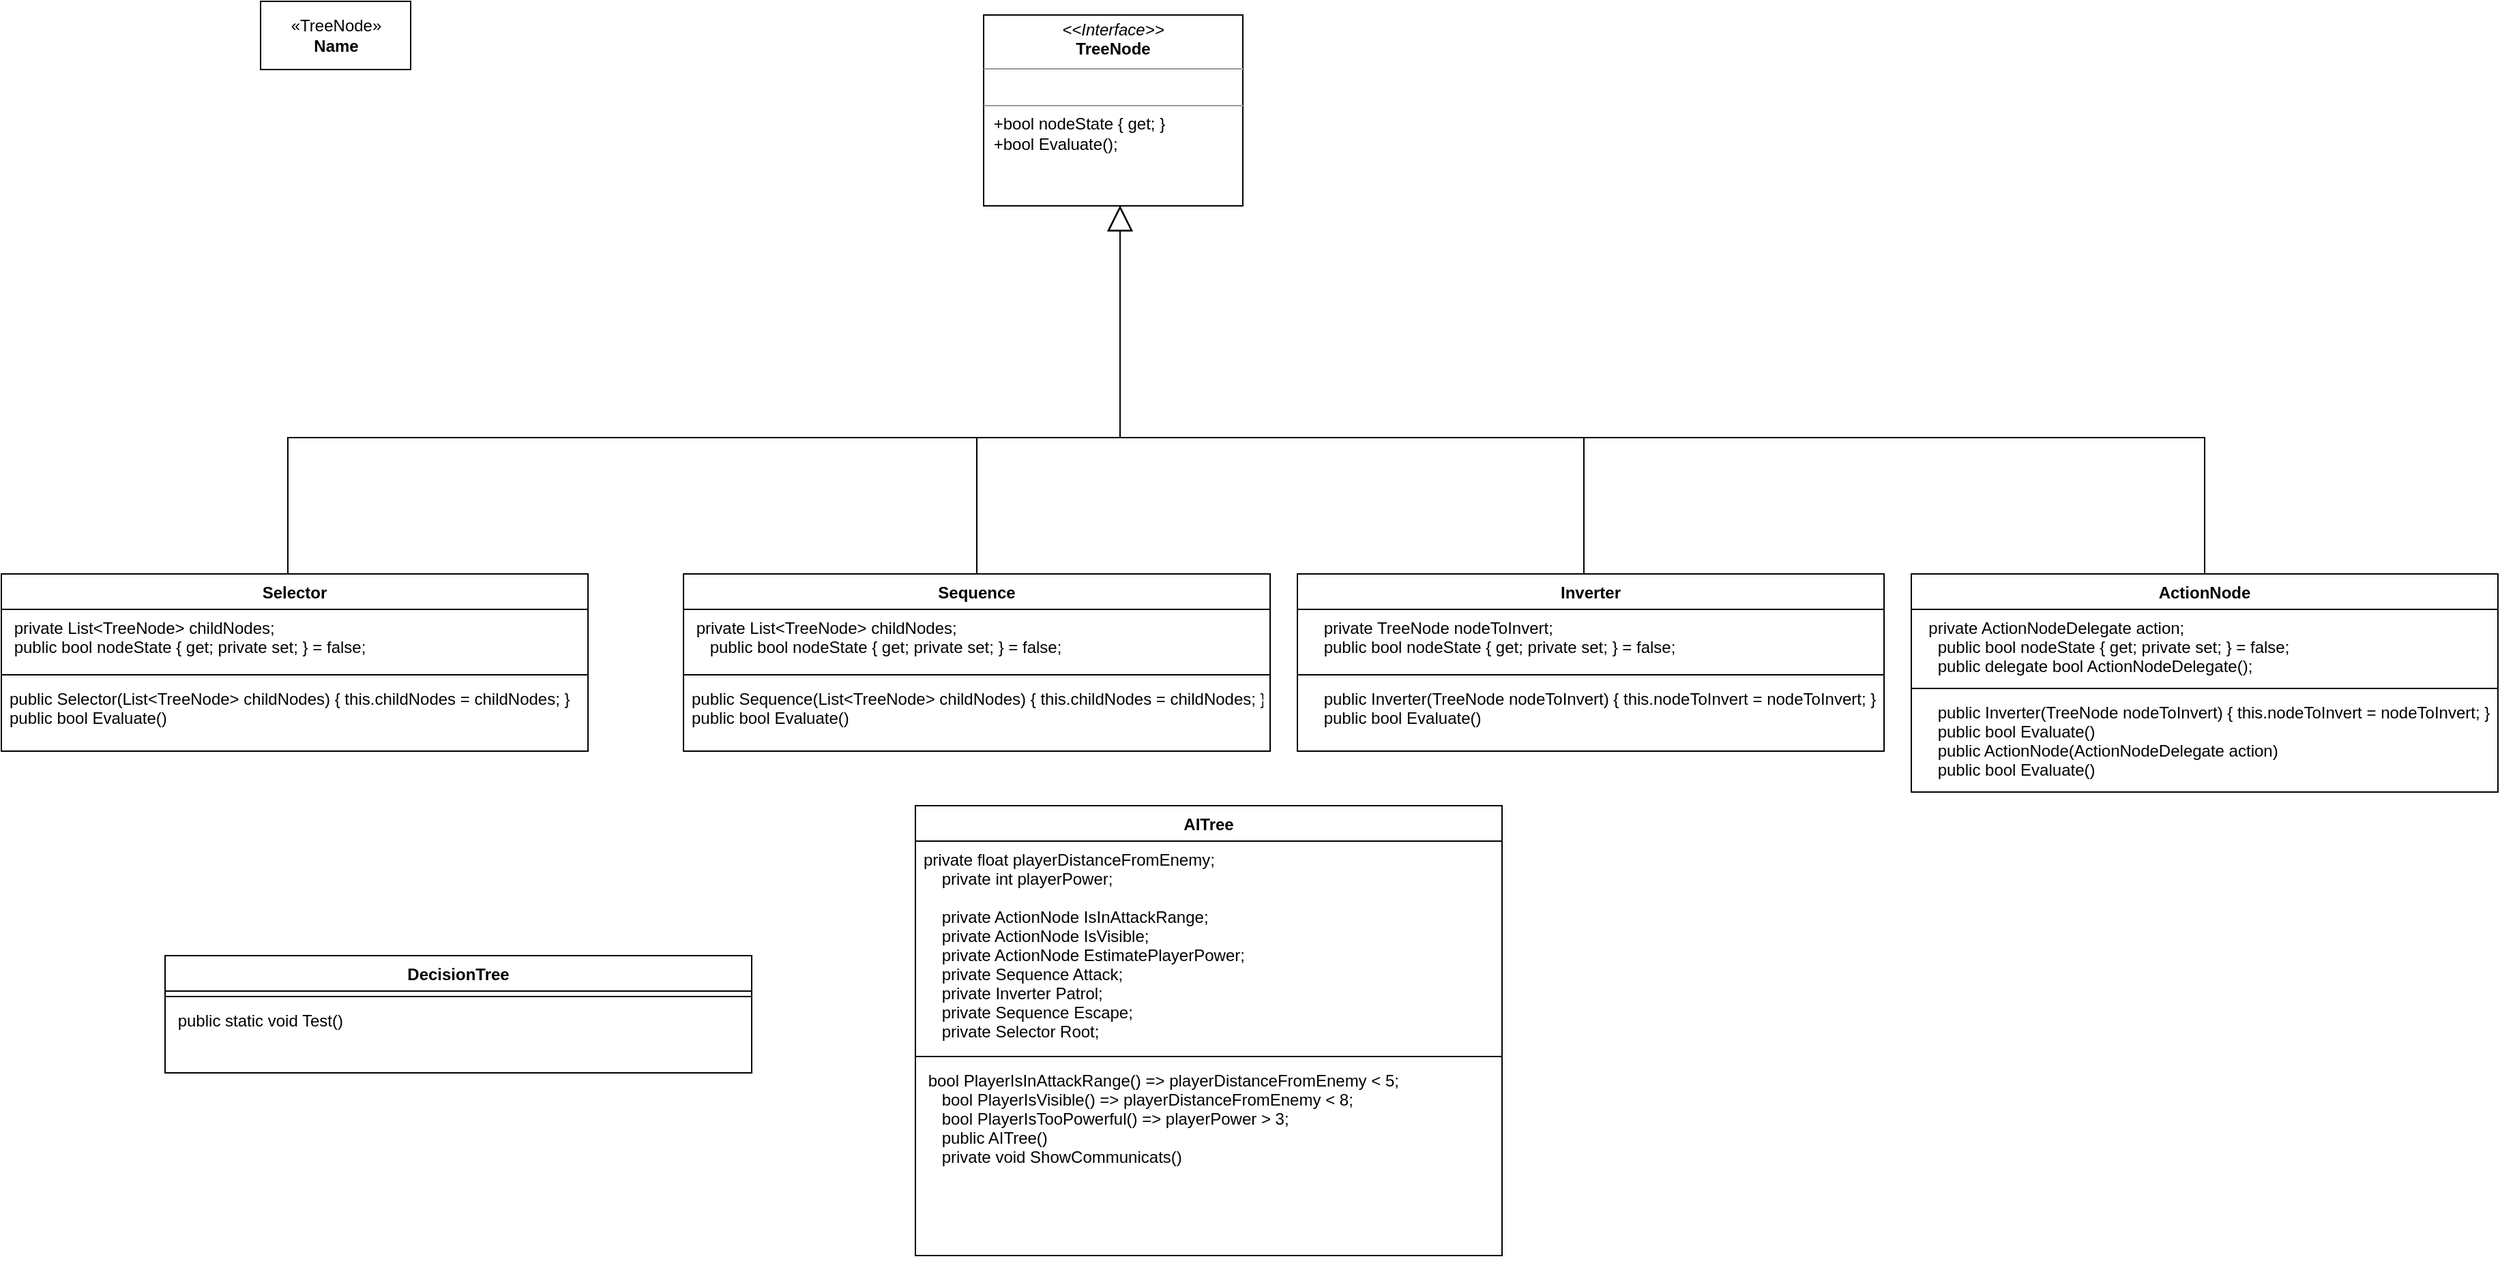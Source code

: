 <mxfile version="20.1.1" type="github" pages="2">
  <diagram id="7jwGA5AetdTJTi2fJg-C" name="Page-1">
    <mxGraphModel dx="1955" dy="1078" grid="1" gridSize="10" guides="1" tooltips="1" connect="1" arrows="1" fold="1" page="1" pageScale="1" pageWidth="827" pageHeight="1169" math="0" shadow="0">
      <root>
        <mxCell id="0" />
        <mxCell id="1" parent="0" />
        <mxCell id="Zcezu1F2G5sxlNZDZEah-1" value="Selector" style="swimlane;fontStyle=1;align=center;verticalAlign=top;childLayout=stackLayout;horizontal=1;startSize=26;horizontalStack=0;resizeParent=1;resizeParentMax=0;resizeLast=0;collapsible=1;marginBottom=0;" vertex="1" parent="1">
          <mxGeometry x="10" y="460" width="430" height="130" as="geometry" />
        </mxCell>
        <mxCell id="Zcezu1F2G5sxlNZDZEah-2" value=" private List&lt;TreeNode&gt; childNodes;&#xa; public bool nodeState { get; private set; } = false;" style="text;strokeColor=none;fillColor=none;align=left;verticalAlign=top;spacingLeft=4;spacingRight=4;overflow=hidden;rotatable=0;points=[[0,0.5],[1,0.5]];portConstraint=eastwest;" vertex="1" parent="Zcezu1F2G5sxlNZDZEah-1">
          <mxGeometry y="26" width="430" height="44" as="geometry" />
        </mxCell>
        <mxCell id="Zcezu1F2G5sxlNZDZEah-3" value="" style="line;strokeWidth=1;fillColor=none;align=left;verticalAlign=middle;spacingTop=-1;spacingLeft=3;spacingRight=3;rotatable=0;labelPosition=right;points=[];portConstraint=eastwest;" vertex="1" parent="Zcezu1F2G5sxlNZDZEah-1">
          <mxGeometry y="70" width="430" height="8" as="geometry" />
        </mxCell>
        <mxCell id="Zcezu1F2G5sxlNZDZEah-4" value="public Selector(List&lt;TreeNode&gt; childNodes) { this.childNodes = childNodes; }&#xa;public bool Evaluate()" style="text;strokeColor=none;fillColor=none;align=left;verticalAlign=top;spacingLeft=4;spacingRight=4;overflow=hidden;rotatable=0;points=[[0,0.5],[1,0.5]];portConstraint=eastwest;" vertex="1" parent="Zcezu1F2G5sxlNZDZEah-1">
          <mxGeometry y="78" width="430" height="52" as="geometry" />
        </mxCell>
        <mxCell id="Zcezu1F2G5sxlNZDZEah-5" value="«TreeNode»&lt;br&gt;&lt;b&gt;Name&lt;/b&gt;" style="html=1;" vertex="1" parent="1">
          <mxGeometry x="200" y="40" width="110" height="50" as="geometry" />
        </mxCell>
        <mxCell id="Zcezu1F2G5sxlNZDZEah-6" value="&lt;p style=&quot;margin:0px;margin-top:4px;text-align:center;&quot;&gt;&lt;i&gt;&amp;lt;&amp;lt;Interface&amp;gt;&amp;gt;&lt;/i&gt;&lt;br&gt;&lt;b&gt;TreeNode&lt;/b&gt;&lt;br&gt;&lt;/p&gt;&lt;hr size=&quot;1&quot;&gt;&lt;p style=&quot;margin:0px;margin-left:4px;&quot;&gt;&lt;br&gt;&lt;/p&gt;&lt;hr size=&quot;1&quot;&gt;&lt;p style=&quot;margin:0px;margin-left:4px;&quot;&gt;&amp;nbsp;+bool nodeState { get; }&lt;/p&gt;&lt;p style=&quot;margin:0px;margin-left:4px;&quot;&gt;&amp;nbsp;+bool Evaluate();&lt;/p&gt;" style="verticalAlign=top;align=left;overflow=fill;fontSize=12;fontFamily=Helvetica;html=1;" vertex="1" parent="1">
          <mxGeometry x="730" y="50" width="190" height="140" as="geometry" />
        </mxCell>
        <mxCell id="Zcezu1F2G5sxlNZDZEah-8" value="Sequence" style="swimlane;fontStyle=1;align=center;verticalAlign=top;childLayout=stackLayout;horizontal=1;startSize=26;horizontalStack=0;resizeParent=1;resizeParentMax=0;resizeLast=0;collapsible=1;marginBottom=0;" vertex="1" parent="1">
          <mxGeometry x="510" y="460" width="430" height="130" as="geometry" />
        </mxCell>
        <mxCell id="Zcezu1F2G5sxlNZDZEah-9" value=" private List&lt;TreeNode&gt; childNodes;&#xa;    public bool nodeState { get; private set; } = false;" style="text;strokeColor=none;fillColor=none;align=left;verticalAlign=top;spacingLeft=4;spacingRight=4;overflow=hidden;rotatable=0;points=[[0,0.5],[1,0.5]];portConstraint=eastwest;" vertex="1" parent="Zcezu1F2G5sxlNZDZEah-8">
          <mxGeometry y="26" width="430" height="44" as="geometry" />
        </mxCell>
        <mxCell id="Zcezu1F2G5sxlNZDZEah-10" value="" style="line;strokeWidth=1;fillColor=none;align=left;verticalAlign=middle;spacingTop=-1;spacingLeft=3;spacingRight=3;rotatable=0;labelPosition=right;points=[];portConstraint=eastwest;" vertex="1" parent="Zcezu1F2G5sxlNZDZEah-8">
          <mxGeometry y="70" width="430" height="8" as="geometry" />
        </mxCell>
        <mxCell id="Zcezu1F2G5sxlNZDZEah-11" value="public Sequence(List&lt;TreeNode&gt; childNodes) { this.childNodes = childNodes; }&#xa;public bool Evaluate()" style="text;strokeColor=none;fillColor=none;align=left;verticalAlign=top;spacingLeft=4;spacingRight=4;overflow=hidden;rotatable=0;points=[[0,0.5],[1,0.5]];portConstraint=eastwest;" vertex="1" parent="Zcezu1F2G5sxlNZDZEah-8">
          <mxGeometry y="78" width="430" height="52" as="geometry" />
        </mxCell>
        <mxCell id="Zcezu1F2G5sxlNZDZEah-12" value="" style="endArrow=block;endSize=16;endFill=0;html=1;rounded=0;exitX=0.5;exitY=0;exitDx=0;exitDy=0;" edge="1" parent="1" source="Zcezu1F2G5sxlNZDZEah-8">
          <mxGeometry width="160" relative="1" as="geometry">
            <mxPoint x="265" y="380" as="sourcePoint" />
            <mxPoint x="830" y="190" as="targetPoint" />
            <Array as="points">
              <mxPoint x="725" y="360" />
              <mxPoint x="830" y="360" />
            </Array>
          </mxGeometry>
        </mxCell>
        <mxCell id="Zcezu1F2G5sxlNZDZEah-13" value="Inverter" style="swimlane;fontStyle=1;align=center;verticalAlign=top;childLayout=stackLayout;horizontal=1;startSize=26;horizontalStack=0;resizeParent=1;resizeParentMax=0;resizeLast=0;collapsible=1;marginBottom=0;" vertex="1" parent="1">
          <mxGeometry x="960" y="460" width="430" height="130" as="geometry" />
        </mxCell>
        <mxCell id="Zcezu1F2G5sxlNZDZEah-14" value="    private TreeNode nodeToInvert;&#xa;    public bool nodeState { get; private set; } = false;&#xa;" style="text;strokeColor=none;fillColor=none;align=left;verticalAlign=top;spacingLeft=4;spacingRight=4;overflow=hidden;rotatable=0;points=[[0,0.5],[1,0.5]];portConstraint=eastwest;" vertex="1" parent="Zcezu1F2G5sxlNZDZEah-13">
          <mxGeometry y="26" width="430" height="44" as="geometry" />
        </mxCell>
        <mxCell id="Zcezu1F2G5sxlNZDZEah-15" value="" style="line;strokeWidth=1;fillColor=none;align=left;verticalAlign=middle;spacingTop=-1;spacingLeft=3;spacingRight=3;rotatable=0;labelPosition=right;points=[];portConstraint=eastwest;" vertex="1" parent="Zcezu1F2G5sxlNZDZEah-13">
          <mxGeometry y="70" width="430" height="8" as="geometry" />
        </mxCell>
        <mxCell id="Zcezu1F2G5sxlNZDZEah-16" value="    public Inverter(TreeNode nodeToInvert) { this.nodeToInvert = nodeToInvert; }&#xa;    public bool Evaluate()&#xa;" style="text;strokeColor=none;fillColor=none;align=left;verticalAlign=top;spacingLeft=4;spacingRight=4;overflow=hidden;rotatable=0;points=[[0,0.5],[1,0.5]];portConstraint=eastwest;" vertex="1" parent="Zcezu1F2G5sxlNZDZEah-13">
          <mxGeometry y="78" width="430" height="52" as="geometry" />
        </mxCell>
        <mxCell id="Zcezu1F2G5sxlNZDZEah-18" value="ActionNode" style="swimlane;fontStyle=1;align=center;verticalAlign=top;childLayout=stackLayout;horizontal=1;startSize=26;horizontalStack=0;resizeParent=1;resizeParentMax=0;resizeLast=0;collapsible=1;marginBottom=0;" vertex="1" parent="1">
          <mxGeometry x="1410" y="460" width="430" height="160" as="geometry" />
        </mxCell>
        <mxCell id="Zcezu1F2G5sxlNZDZEah-19" value="  private ActionNodeDelegate action;&#xa;    public bool nodeState { get; private set; } = false;&#xa;    public delegate bool ActionNodeDelegate();&#xa;" style="text;strokeColor=none;fillColor=none;align=left;verticalAlign=top;spacingLeft=4;spacingRight=4;overflow=hidden;rotatable=0;points=[[0,0.5],[1,0.5]];portConstraint=eastwest;" vertex="1" parent="Zcezu1F2G5sxlNZDZEah-18">
          <mxGeometry y="26" width="430" height="54" as="geometry" />
        </mxCell>
        <mxCell id="Zcezu1F2G5sxlNZDZEah-20" value="" style="line;strokeWidth=1;fillColor=none;align=left;verticalAlign=middle;spacingTop=-1;spacingLeft=3;spacingRight=3;rotatable=0;labelPosition=right;points=[];portConstraint=eastwest;" vertex="1" parent="Zcezu1F2G5sxlNZDZEah-18">
          <mxGeometry y="80" width="430" height="8" as="geometry" />
        </mxCell>
        <mxCell id="Zcezu1F2G5sxlNZDZEah-21" value="    public Inverter(TreeNode nodeToInvert) { this.nodeToInvert = nodeToInvert; }&#xa;    public bool Evaluate()&#xa;    public ActionNode(ActionNodeDelegate action)&#xa;    public bool Evaluate()&#xa;&#xa;" style="text;strokeColor=none;fillColor=none;align=left;verticalAlign=top;spacingLeft=4;spacingRight=4;overflow=hidden;rotatable=0;points=[[0,0.5],[1,0.5]];portConstraint=eastwest;" vertex="1" parent="Zcezu1F2G5sxlNZDZEah-18">
          <mxGeometry y="88" width="430" height="72" as="geometry" />
        </mxCell>
        <mxCell id="Zcezu1F2G5sxlNZDZEah-23" value="" style="endArrow=block;endSize=16;endFill=0;html=1;rounded=0;exitX=0.5;exitY=0;exitDx=0;exitDy=0;" edge="1" parent="1" source="Zcezu1F2G5sxlNZDZEah-18">
          <mxGeometry width="160" relative="1" as="geometry">
            <mxPoint x="1270" y="340" as="sourcePoint" />
            <mxPoint x="830" y="190" as="targetPoint" />
            <Array as="points">
              <mxPoint x="1625" y="360" />
              <mxPoint x="830" y="360" />
            </Array>
          </mxGeometry>
        </mxCell>
        <mxCell id="Zcezu1F2G5sxlNZDZEah-25" value="DecisionTree" style="swimlane;fontStyle=1;align=center;verticalAlign=top;childLayout=stackLayout;horizontal=1;startSize=26;horizontalStack=0;resizeParent=1;resizeParentMax=0;resizeLast=0;collapsible=1;marginBottom=0;" vertex="1" parent="1">
          <mxGeometry x="130" y="740" width="430" height="86" as="geometry" />
        </mxCell>
        <mxCell id="Zcezu1F2G5sxlNZDZEah-27" value="" style="line;strokeWidth=1;fillColor=none;align=left;verticalAlign=middle;spacingTop=-1;spacingLeft=3;spacingRight=3;rotatable=0;labelPosition=right;points=[];portConstraint=eastwest;" vertex="1" parent="Zcezu1F2G5sxlNZDZEah-25">
          <mxGeometry y="26" width="430" height="8" as="geometry" />
        </mxCell>
        <mxCell id="Zcezu1F2G5sxlNZDZEah-28" value=" public static void Test()" style="text;strokeColor=none;fillColor=none;align=left;verticalAlign=top;spacingLeft=4;spacingRight=4;overflow=hidden;rotatable=0;points=[[0,0.5],[1,0.5]];portConstraint=eastwest;" vertex="1" parent="Zcezu1F2G5sxlNZDZEah-25">
          <mxGeometry y="34" width="430" height="52" as="geometry" />
        </mxCell>
        <mxCell id="Zcezu1F2G5sxlNZDZEah-32" value="AITree" style="swimlane;fontStyle=1;align=center;verticalAlign=top;childLayout=stackLayout;horizontal=1;startSize=26;horizontalStack=0;resizeParent=1;resizeParentMax=0;resizeLast=0;collapsible=1;marginBottom=0;" vertex="1" parent="1">
          <mxGeometry x="680" y="630" width="430" height="330" as="geometry" />
        </mxCell>
        <mxCell id="Zcezu1F2G5sxlNZDZEah-33" value="private float playerDistanceFromEnemy;&#xa;    private int playerPower;&#xa;&#xa;    private ActionNode IsInAttackRange;&#xa;    private ActionNode IsVisible;&#xa;    private ActionNode EstimatePlayerPower;&#xa;    private Sequence Attack;&#xa;    private Inverter Patrol;&#xa;    private Sequence Escape;&#xa;    private Selector Root;" style="text;strokeColor=none;fillColor=none;align=left;verticalAlign=top;spacingLeft=4;spacingRight=4;overflow=hidden;rotatable=0;points=[[0,0.5],[1,0.5]];portConstraint=eastwest;" vertex="1" parent="Zcezu1F2G5sxlNZDZEah-32">
          <mxGeometry y="26" width="430" height="154" as="geometry" />
        </mxCell>
        <mxCell id="Zcezu1F2G5sxlNZDZEah-34" value="" style="line;strokeWidth=1;fillColor=none;align=left;verticalAlign=middle;spacingTop=-1;spacingLeft=3;spacingRight=3;rotatable=0;labelPosition=right;points=[];portConstraint=eastwest;" vertex="1" parent="Zcezu1F2G5sxlNZDZEah-32">
          <mxGeometry y="180" width="430" height="8" as="geometry" />
        </mxCell>
        <mxCell id="Zcezu1F2G5sxlNZDZEah-35" value=" bool PlayerIsInAttackRange() =&gt; playerDistanceFromEnemy &lt; 5;&#xa;    bool PlayerIsVisible() =&gt; playerDistanceFromEnemy &lt; 8;&#xa;    bool PlayerIsTooPowerful() =&gt; playerPower &gt; 3;&#xa;    public AITree()&#xa;    private void ShowCommunicats()&#xa;" style="text;strokeColor=none;fillColor=none;align=left;verticalAlign=top;spacingLeft=4;spacingRight=4;overflow=hidden;rotatable=0;points=[[0,0.5],[1,0.5]];portConstraint=eastwest;" vertex="1" parent="Zcezu1F2G5sxlNZDZEah-32">
          <mxGeometry y="188" width="430" height="142" as="geometry" />
        </mxCell>
        <mxCell id="Zcezu1F2G5sxlNZDZEah-37" value="" style="endArrow=block;endSize=16;endFill=0;html=1;rounded=0;exitX=0.5;exitY=0;exitDx=0;exitDy=0;" edge="1" parent="1">
          <mxGeometry width="160" relative="1" as="geometry">
            <mxPoint x="220" y="460" as="sourcePoint" />
            <mxPoint x="830" y="190" as="targetPoint" />
            <Array as="points">
              <mxPoint x="220" y="360" />
              <mxPoint x="830" y="360" />
            </Array>
          </mxGeometry>
        </mxCell>
        <mxCell id="Zcezu1F2G5sxlNZDZEah-38" value="" style="endArrow=block;endSize=16;endFill=0;html=1;rounded=0;exitX=0.5;exitY=0;exitDx=0;exitDy=0;" edge="1" parent="1">
          <mxGeometry width="160" relative="1" as="geometry">
            <mxPoint x="1170" y="460" as="sourcePoint" />
            <mxPoint x="830" y="190" as="targetPoint" />
            <Array as="points">
              <mxPoint x="1170" y="360" />
              <mxPoint x="830" y="360" />
            </Array>
          </mxGeometry>
        </mxCell>
      </root>
    </mxGraphModel>
  </diagram>
  <diagram id="n3iN-cZWPtGxOyVxABTB" name="Page-2">
    <mxGraphModel dx="2216" dy="1221" grid="1" gridSize="10" guides="1" tooltips="1" connect="1" arrows="1" fold="1" page="1" pageScale="1" pageWidth="827" pageHeight="1169" math="0" shadow="0">
      <root>
        <mxCell id="0" />
        <mxCell id="1" parent="0" />
        <mxCell id="NtKf7ypAuuU4aXu_AjJP-6" value="" style="shape=image;verticalLabelPosition=bottom;labelBackgroundColor=default;verticalAlign=top;aspect=fixed;imageAspect=0;image=https://i.stack.imgur.com/JJdlU.png;" vertex="1" parent="1">
          <mxGeometry x="20" y="190" width="767.21" height="360" as="geometry" />
        </mxCell>
        <mxCell id="NtKf7ypAuuU4aXu_AjJP-13" style="edgeStyle=orthogonalEdgeStyle;rounded=0;orthogonalLoop=1;jettySize=auto;html=1;exitX=1;exitY=0.5;exitDx=0;exitDy=0;entryX=0;entryY=0.5;entryDx=0;entryDy=0;" edge="1" parent="1" source="NtKf7ypAuuU4aXu_AjJP-9" target="NtKf7ypAuuU4aXu_AjJP-10">
          <mxGeometry relative="1" as="geometry" />
        </mxCell>
        <mxCell id="NtKf7ypAuuU4aXu_AjJP-16" style="edgeStyle=orthogonalEdgeStyle;rounded=0;orthogonalLoop=1;jettySize=auto;html=1;exitX=0.5;exitY=1;exitDx=0;exitDy=0;" edge="1" parent="1" source="NtKf7ypAuuU4aXu_AjJP-9">
          <mxGeometry relative="1" as="geometry">
            <mxPoint x="370" y="880" as="targetPoint" />
          </mxGeometry>
        </mxCell>
        <mxCell id="NtKf7ypAuuU4aXu_AjJP-9" value="" style="rhombus;whiteSpace=wrap;html=1;" vertex="1" parent="1">
          <mxGeometry x="290" y="720" width="80" height="80" as="geometry" />
        </mxCell>
        <mxCell id="NtKf7ypAuuU4aXu_AjJP-14" style="edgeStyle=orthogonalEdgeStyle;rounded=0;orthogonalLoop=1;jettySize=auto;html=1;entryX=0;entryY=0.5;entryDx=0;entryDy=0;" edge="1" parent="1" source="NtKf7ypAuuU4aXu_AjJP-10" target="NtKf7ypAuuU4aXu_AjJP-11">
          <mxGeometry relative="1" as="geometry" />
        </mxCell>
        <mxCell id="NtKf7ypAuuU4aXu_AjJP-19" style="edgeStyle=orthogonalEdgeStyle;rounded=0;orthogonalLoop=1;jettySize=auto;html=1;entryX=0.5;entryY=0;entryDx=0;entryDy=0;" edge="1" parent="1" source="NtKf7ypAuuU4aXu_AjJP-10" target="NtKf7ypAuuU4aXu_AjJP-17">
          <mxGeometry relative="1" as="geometry">
            <Array as="points">
              <mxPoint x="470" y="840" />
              <mxPoint x="374" y="840" />
            </Array>
          </mxGeometry>
        </mxCell>
        <mxCell id="NtKf7ypAuuU4aXu_AjJP-10" value="" style="rhombus;whiteSpace=wrap;html=1;" vertex="1" parent="1">
          <mxGeometry x="430" y="720" width="80" height="80" as="geometry" />
        </mxCell>
        <mxCell id="NtKf7ypAuuU4aXu_AjJP-15" style="edgeStyle=orthogonalEdgeStyle;rounded=0;orthogonalLoop=1;jettySize=auto;html=1;entryX=0;entryY=0.5;entryDx=0;entryDy=0;" edge="1" parent="1" source="NtKf7ypAuuU4aXu_AjJP-11">
          <mxGeometry relative="1" as="geometry">
            <mxPoint x="740" y="760" as="targetPoint" />
          </mxGeometry>
        </mxCell>
        <mxCell id="NtKf7ypAuuU4aXu_AjJP-20" style="edgeStyle=orthogonalEdgeStyle;rounded=0;orthogonalLoop=1;jettySize=auto;html=1;entryX=0.5;entryY=0;entryDx=0;entryDy=0;" edge="1" parent="1" source="NtKf7ypAuuU4aXu_AjJP-11" target="NtKf7ypAuuU4aXu_AjJP-18">
          <mxGeometry relative="1" as="geometry" />
        </mxCell>
        <mxCell id="NtKf7ypAuuU4aXu_AjJP-11" value="&lt;span style=&quot;color: rgba(0, 0, 0, 0); font-family: monospace; font-size: 0px; text-align: start;&quot;&gt;%3CmxGraphModel%3E%3Croot%3E%3CmxCell%20id%3D%220%22%2F%3E%3CmxCell%20id%3D%221%22%20parent%3D%220%22%2F%3E%3CmxCell%20id%3D%222%22%20value%3D%22%22%20style%3D%22rhombus%3BwhiteSpace%3Dwrap%3Bhtml%3D1%3B%22%20vertex%3D%221%22%20parent%3D%221%22%3E%3CmxGeometry%20x%3D%22580%22%20y%3D%22720%22%20width%3D%2280%22%20height%3D%2280%22%20as%3D%22geometry%22%2F%3E%3C%2FmxCell%3E%3C%2Froot%3E%3C%2FmxGraphModel%3E&lt;/span&gt;" style="rhombus;whiteSpace=wrap;html=1;" vertex="1" parent="1">
          <mxGeometry x="580" y="720" width="80" height="80" as="geometry" />
        </mxCell>
        <mxCell id="NtKf7ypAuuU4aXu_AjJP-17" value="" style="ellipse;whiteSpace=wrap;html=1;aspect=fixed;" vertex="1" parent="1">
          <mxGeometry x="414" y="880" width="80" height="80" as="geometry" />
        </mxCell>
        <mxCell id="NtKf7ypAuuU4aXu_AjJP-18" value="" style="ellipse;whiteSpace=wrap;html=1;aspect=fixed;" vertex="1" parent="1">
          <mxGeometry x="580" y="830" width="80" height="80" as="geometry" />
        </mxCell>
        <mxCell id="NtKf7ypAuuU4aXu_AjJP-21" value="" style="ellipse;whiteSpace=wrap;html=1;aspect=fixed;" vertex="1" parent="1">
          <mxGeometry x="740" y="720" width="80" height="80" as="geometry" />
        </mxCell>
      </root>
    </mxGraphModel>
  </diagram>
</mxfile>
